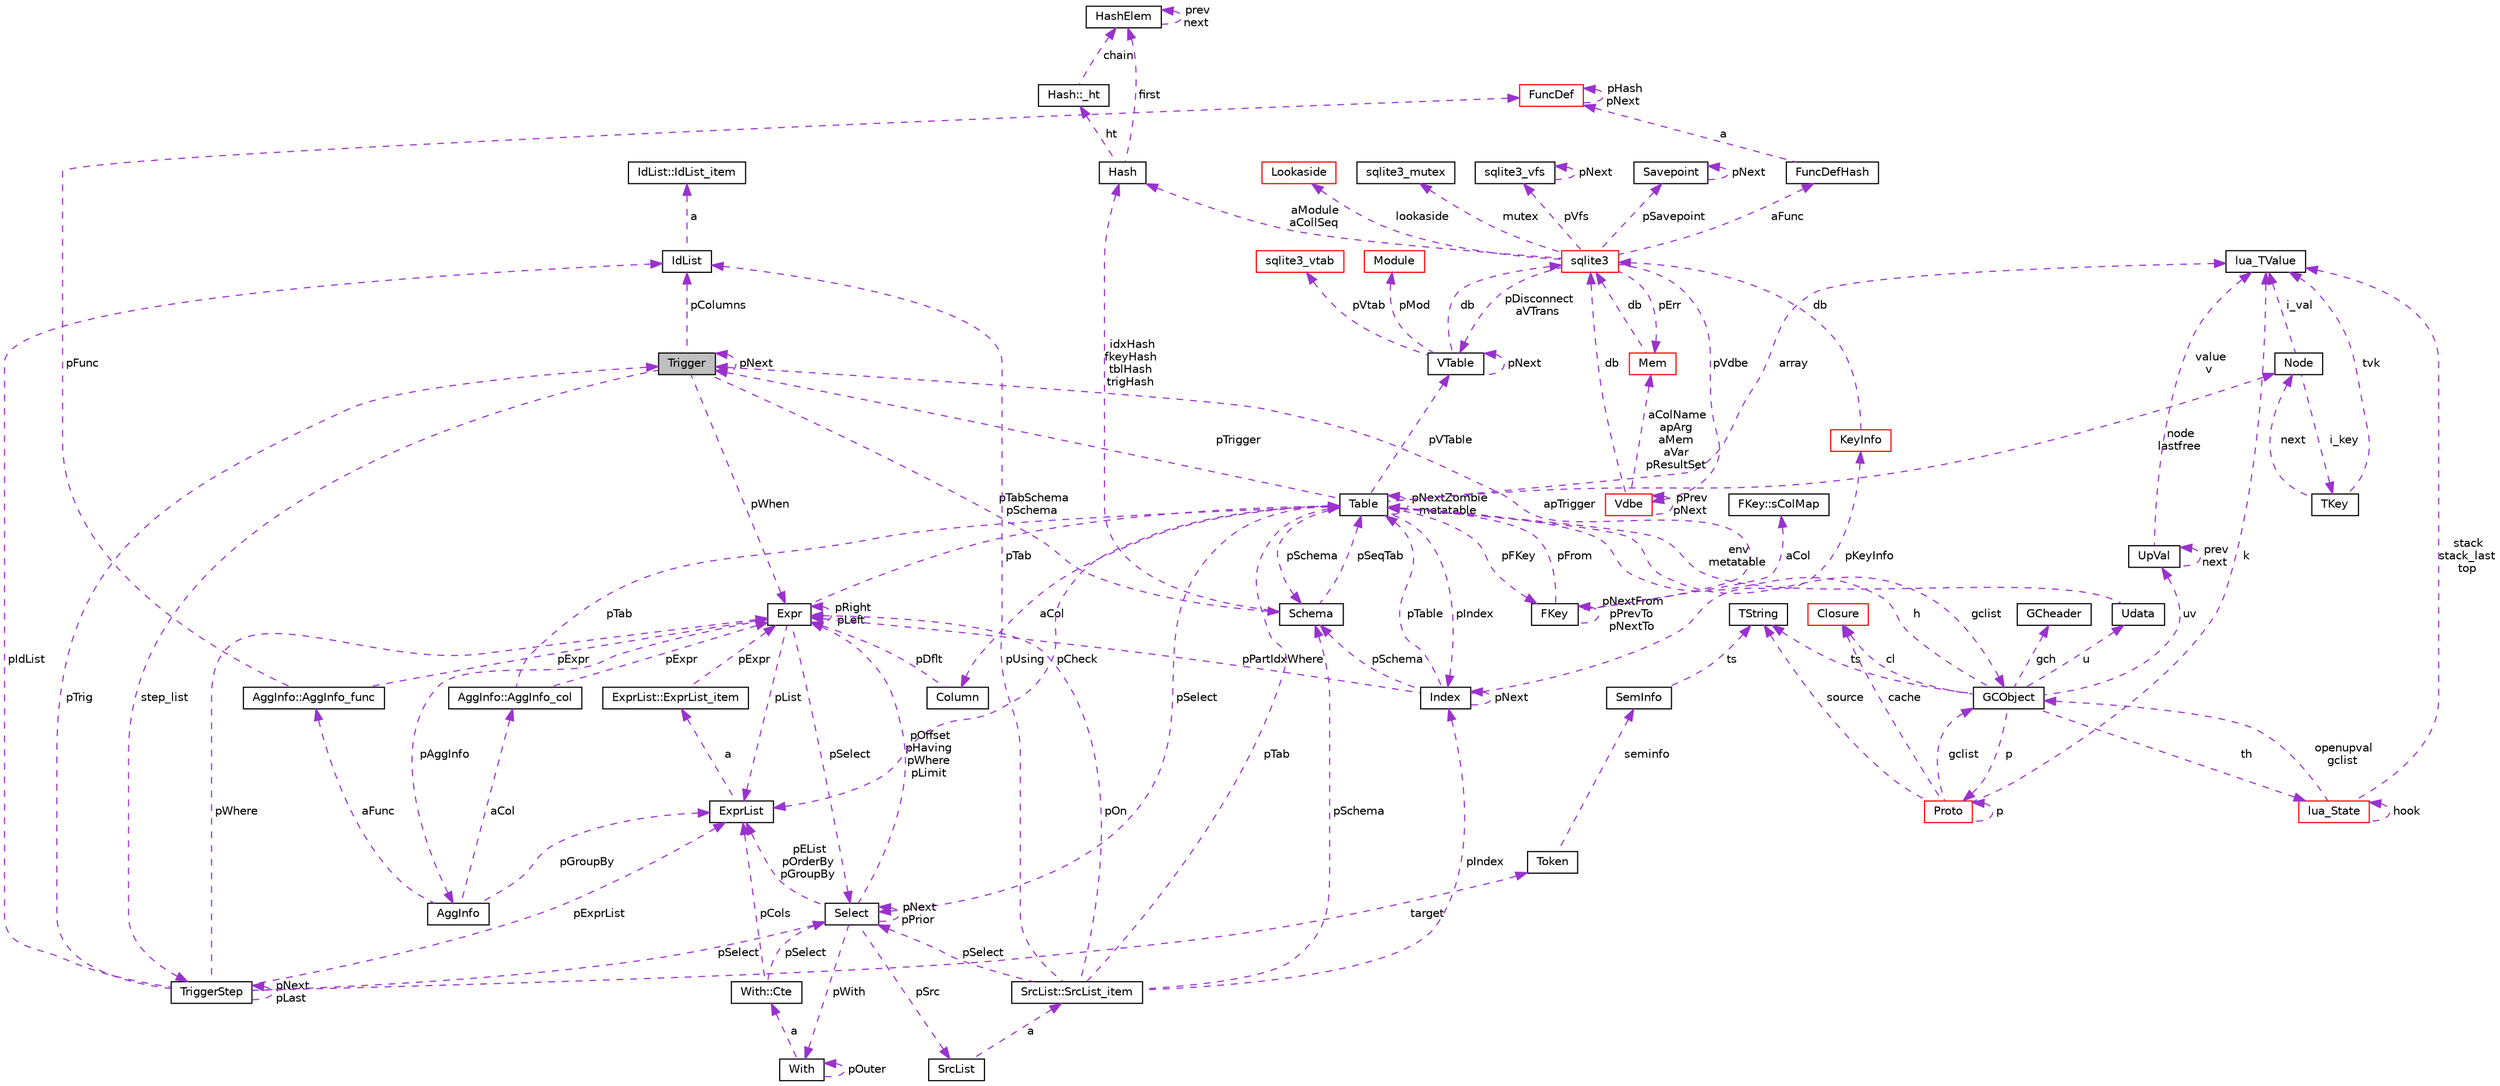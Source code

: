 digraph "Trigger"
{
  edge [fontname="Helvetica",fontsize="10",labelfontname="Helvetica",labelfontsize="10"];
  node [fontname="Helvetica",fontsize="10",shape=record];
  Node1 [label="Trigger",height=0.2,width=0.4,color="black", fillcolor="grey75", style="filled", fontcolor="black"];
  Node2 -> Node1 [dir="back",color="darkorchid3",fontsize="10",style="dashed",label=" step_list" ,fontname="Helvetica"];
  Node2 [label="TriggerStep",height=0.2,width=0.4,color="black", fillcolor="white", style="filled",URL="$struct_trigger_step.html"];
  Node2 -> Node2 [dir="back",color="darkorchid3",fontsize="10",style="dashed",label=" pNext\npLast" ,fontname="Helvetica"];
  Node3 -> Node2 [dir="back",color="darkorchid3",fontsize="10",style="dashed",label=" pWhere" ,fontname="Helvetica"];
  Node3 [label="Expr",height=0.2,width=0.4,color="black", fillcolor="white", style="filled",URL="$struct_expr.html"];
  Node4 -> Node3 [dir="back",color="darkorchid3",fontsize="10",style="dashed",label=" pAggInfo" ,fontname="Helvetica"];
  Node4 [label="AggInfo",height=0.2,width=0.4,color="black", fillcolor="white", style="filled",URL="$struct_agg_info.html"];
  Node5 -> Node4 [dir="back",color="darkorchid3",fontsize="10",style="dashed",label=" aCol" ,fontname="Helvetica"];
  Node5 [label="AggInfo::AggInfo_col",height=0.2,width=0.4,color="black", fillcolor="white", style="filled",URL="$struct_agg_info_1_1_agg_info__col.html"];
  Node3 -> Node5 [dir="back",color="darkorchid3",fontsize="10",style="dashed",label=" pExpr" ,fontname="Helvetica"];
  Node6 -> Node5 [dir="back",color="darkorchid3",fontsize="10",style="dashed",label=" pTab" ,fontname="Helvetica"];
  Node6 [label="Table",height=0.2,width=0.4,color="black", fillcolor="white", style="filled",URL="$struct_table.html"];
  Node7 -> Node6 [dir="back",color="darkorchid3",fontsize="10",style="dashed",label=" node\nlastfree" ,fontname="Helvetica"];
  Node7 [label="Node",height=0.2,width=0.4,color="black", fillcolor="white", style="filled",URL="$struct_node.html"];
  Node8 -> Node7 [dir="back",color="darkorchid3",fontsize="10",style="dashed",label=" i_val" ,fontname="Helvetica"];
  Node8 [label="lua_TValue",height=0.2,width=0.4,color="black", fillcolor="white", style="filled",URL="$structlua___t_value.html"];
  Node9 -> Node7 [dir="back",color="darkorchid3",fontsize="10",style="dashed",label=" i_key" ,fontname="Helvetica"];
  Node9 [label="TKey",height=0.2,width=0.4,color="black", fillcolor="white", style="filled",URL="$union_t_key.html"];
  Node7 -> Node9 [dir="back",color="darkorchid3",fontsize="10",style="dashed",label=" next" ,fontname="Helvetica"];
  Node8 -> Node9 [dir="back",color="darkorchid3",fontsize="10",style="dashed",label=" tvk" ,fontname="Helvetica"];
  Node10 -> Node6 [dir="back",color="darkorchid3",fontsize="10",style="dashed",label=" pSchema" ,fontname="Helvetica"];
  Node10 [label="Schema",height=0.2,width=0.4,color="black", fillcolor="white", style="filled",URL="$struct_schema.html"];
  Node6 -> Node10 [dir="back",color="darkorchid3",fontsize="10",style="dashed",label=" pSeqTab" ,fontname="Helvetica"];
  Node11 -> Node10 [dir="back",color="darkorchid3",fontsize="10",style="dashed",label=" idxHash\nfkeyHash\ntblHash\ntrigHash" ,fontname="Helvetica"];
  Node11 [label="Hash",height=0.2,width=0.4,color="black", fillcolor="white", style="filled",URL="$struct_hash.html"];
  Node12 -> Node11 [dir="back",color="darkorchid3",fontsize="10",style="dashed",label=" ht" ,fontname="Helvetica"];
  Node12 [label="Hash::_ht",height=0.2,width=0.4,color="black", fillcolor="white", style="filled",URL="$struct_hash_1_1__ht.html"];
  Node13 -> Node12 [dir="back",color="darkorchid3",fontsize="10",style="dashed",label=" chain" ,fontname="Helvetica"];
  Node13 [label="HashElem",height=0.2,width=0.4,color="black", fillcolor="white", style="filled",URL="$struct_hash_elem.html"];
  Node13 -> Node13 [dir="back",color="darkorchid3",fontsize="10",style="dashed",label=" prev\nnext" ,fontname="Helvetica"];
  Node13 -> Node11 [dir="back",color="darkorchid3",fontsize="10",style="dashed",label=" first" ,fontname="Helvetica"];
  Node8 -> Node6 [dir="back",color="darkorchid3",fontsize="10",style="dashed",label=" array" ,fontname="Helvetica"];
  Node14 -> Node6 [dir="back",color="darkorchid3",fontsize="10",style="dashed",label=" aCol" ,fontname="Helvetica"];
  Node14 [label="Column",height=0.2,width=0.4,color="black", fillcolor="white", style="filled",URL="$struct_column.html"];
  Node3 -> Node14 [dir="back",color="darkorchid3",fontsize="10",style="dashed",label=" pDflt" ,fontname="Helvetica"];
  Node15 -> Node6 [dir="back",color="darkorchid3",fontsize="10",style="dashed",label=" pFKey" ,fontname="Helvetica"];
  Node15 [label="FKey",height=0.2,width=0.4,color="black", fillcolor="white", style="filled",URL="$struct_f_key.html"];
  Node16 -> Node15 [dir="back",color="darkorchid3",fontsize="10",style="dashed",label=" aCol" ,fontname="Helvetica"];
  Node16 [label="FKey::sColMap",height=0.2,width=0.4,color="black", fillcolor="white", style="filled",URL="$struct_f_key_1_1s_col_map.html"];
  Node15 -> Node15 [dir="back",color="darkorchid3",fontsize="10",style="dashed",label=" pNextFrom\npPrevTo\npNextTo" ,fontname="Helvetica"];
  Node6 -> Node15 [dir="back",color="darkorchid3",fontsize="10",style="dashed",label=" pFrom" ,fontname="Helvetica"];
  Node1 -> Node15 [dir="back",color="darkorchid3",fontsize="10",style="dashed",label=" apTrigger" ,fontname="Helvetica"];
  Node17 -> Node6 [dir="back",color="darkorchid3",fontsize="10",style="dashed",label=" pVTable" ,fontname="Helvetica"];
  Node17 [label="VTable",height=0.2,width=0.4,color="black", fillcolor="white", style="filled",URL="$struct_v_table.html"];
  Node18 -> Node17 [dir="back",color="darkorchid3",fontsize="10",style="dashed",label=" db" ,fontname="Helvetica"];
  Node18 [label="sqlite3",height=0.2,width=0.4,color="red", fillcolor="white", style="filled",URL="$structsqlite3.html"];
  Node19 -> Node18 [dir="back",color="darkorchid3",fontsize="10",style="dashed",label=" pErr" ,fontname="Helvetica"];
  Node19 [label="Mem",height=0.2,width=0.4,color="red", fillcolor="white", style="filled",URL="$struct_mem.html"];
  Node18 -> Node19 [dir="back",color="darkorchid3",fontsize="10",style="dashed",label=" db" ,fontname="Helvetica"];
  Node20 -> Node18 [dir="back",color="darkorchid3",fontsize="10",style="dashed",label=" pVdbe" ,fontname="Helvetica"];
  Node20 [label="Vdbe",height=0.2,width=0.4,color="red", fillcolor="white", style="filled",URL="$struct_vdbe.html"];
  Node20 -> Node20 [dir="back",color="darkorchid3",fontsize="10",style="dashed",label=" pPrev\npNext" ,fontname="Helvetica"];
  Node19 -> Node20 [dir="back",color="darkorchid3",fontsize="10",style="dashed",label=" aColName\napArg\naMem\naVar\npResultSet" ,fontname="Helvetica"];
  Node18 -> Node20 [dir="back",color="darkorchid3",fontsize="10",style="dashed",label=" db" ,fontname="Helvetica"];
  Node21 -> Node18 [dir="back",color="darkorchid3",fontsize="10",style="dashed",label=" pSavepoint" ,fontname="Helvetica"];
  Node21 [label="Savepoint",height=0.2,width=0.4,color="black", fillcolor="white", style="filled",URL="$struct_savepoint.html"];
  Node21 -> Node21 [dir="back",color="darkorchid3",fontsize="10",style="dashed",label=" pNext" ,fontname="Helvetica"];
  Node22 -> Node18 [dir="back",color="darkorchid3",fontsize="10",style="dashed",label=" aFunc" ,fontname="Helvetica"];
  Node22 [label="FuncDefHash",height=0.2,width=0.4,color="black", fillcolor="white", style="filled",URL="$struct_func_def_hash.html"];
  Node23 -> Node22 [dir="back",color="darkorchid3",fontsize="10",style="dashed",label=" a" ,fontname="Helvetica"];
  Node23 [label="FuncDef",height=0.2,width=0.4,color="red", fillcolor="white", style="filled",URL="$struct_func_def.html"];
  Node23 -> Node23 [dir="back",color="darkorchid3",fontsize="10",style="dashed",label=" pHash\npNext" ,fontname="Helvetica"];
  Node24 -> Node18 [dir="back",color="darkorchid3",fontsize="10",style="dashed",label=" lookaside" ,fontname="Helvetica"];
  Node24 [label="Lookaside",height=0.2,width=0.4,color="red", fillcolor="white", style="filled",URL="$struct_lookaside.html"];
  Node25 -> Node18 [dir="back",color="darkorchid3",fontsize="10",style="dashed",label=" mutex" ,fontname="Helvetica"];
  Node25 [label="sqlite3_mutex",height=0.2,width=0.4,color="black", fillcolor="white", style="filled",URL="$structsqlite3__mutex.html"];
  Node26 -> Node18 [dir="back",color="darkorchid3",fontsize="10",style="dashed",label=" pVfs" ,fontname="Helvetica"];
  Node26 [label="sqlite3_vfs",height=0.2,width=0.4,color="black", fillcolor="white", style="filled",URL="$structsqlite3__vfs.html"];
  Node26 -> Node26 [dir="back",color="darkorchid3",fontsize="10",style="dashed",label=" pNext" ,fontname="Helvetica"];
  Node17 -> Node18 [dir="back",color="darkorchid3",fontsize="10",style="dashed",label=" pDisconnect\naVTrans" ,fontname="Helvetica"];
  Node11 -> Node18 [dir="back",color="darkorchid3",fontsize="10",style="dashed",label=" aModule\naCollSeq" ,fontname="Helvetica"];
  Node17 -> Node17 [dir="back",color="darkorchid3",fontsize="10",style="dashed",label=" pNext" ,fontname="Helvetica"];
  Node27 -> Node17 [dir="back",color="darkorchid3",fontsize="10",style="dashed",label=" pMod" ,fontname="Helvetica"];
  Node27 [label="Module",height=0.2,width=0.4,color="red", fillcolor="white", style="filled",URL="$struct_module.html"];
  Node28 -> Node17 [dir="back",color="darkorchid3",fontsize="10",style="dashed",label=" pVtab" ,fontname="Helvetica"];
  Node28 [label="sqlite3_vtab",height=0.2,width=0.4,color="red", fillcolor="white", style="filled",URL="$structsqlite3__vtab.html"];
  Node6 -> Node6 [dir="back",color="darkorchid3",fontsize="10",style="dashed",label=" pNextZombie\nmetatable" ,fontname="Helvetica"];
  Node1 -> Node6 [dir="back",color="darkorchid3",fontsize="10",style="dashed",label=" pTrigger" ,fontname="Helvetica"];
  Node29 -> Node6 [dir="back",color="darkorchid3",fontsize="10",style="dashed",label=" pSelect" ,fontname="Helvetica"];
  Node29 [label="Select",height=0.2,width=0.4,color="black", fillcolor="white", style="filled",URL="$struct_select.html"];
  Node3 -> Node29 [dir="back",color="darkorchid3",fontsize="10",style="dashed",label=" pOffset\npHaving\npWhere\npLimit" ,fontname="Helvetica"];
  Node30 -> Node29 [dir="back",color="darkorchid3",fontsize="10",style="dashed",label=" pWith" ,fontname="Helvetica"];
  Node30 [label="With",height=0.2,width=0.4,color="black", fillcolor="white", style="filled",URL="$struct_with.html"];
  Node31 -> Node30 [dir="back",color="darkorchid3",fontsize="10",style="dashed",label=" a" ,fontname="Helvetica"];
  Node31 [label="With::Cte",height=0.2,width=0.4,color="black", fillcolor="white", style="filled",URL="$struct_with_1_1_cte.html"];
  Node29 -> Node31 [dir="back",color="darkorchid3",fontsize="10",style="dashed",label=" pSelect" ,fontname="Helvetica"];
  Node32 -> Node31 [dir="back",color="darkorchid3",fontsize="10",style="dashed",label=" pCols" ,fontname="Helvetica"];
  Node32 [label="ExprList",height=0.2,width=0.4,color="black", fillcolor="white", style="filled",URL="$struct_expr_list.html"];
  Node33 -> Node32 [dir="back",color="darkorchid3",fontsize="10",style="dashed",label=" a" ,fontname="Helvetica"];
  Node33 [label="ExprList::ExprList_item",height=0.2,width=0.4,color="black", fillcolor="white", style="filled",URL="$struct_expr_list_1_1_expr_list__item.html"];
  Node3 -> Node33 [dir="back",color="darkorchid3",fontsize="10",style="dashed",label=" pExpr" ,fontname="Helvetica"];
  Node30 -> Node30 [dir="back",color="darkorchid3",fontsize="10",style="dashed",label=" pOuter" ,fontname="Helvetica"];
  Node29 -> Node29 [dir="back",color="darkorchid3",fontsize="10",style="dashed",label=" pNext\npPrior" ,fontname="Helvetica"];
  Node34 -> Node29 [dir="back",color="darkorchid3",fontsize="10",style="dashed",label=" pSrc" ,fontname="Helvetica"];
  Node34 [label="SrcList",height=0.2,width=0.4,color="black", fillcolor="white", style="filled",URL="$struct_src_list.html"];
  Node35 -> Node34 [dir="back",color="darkorchid3",fontsize="10",style="dashed",label=" a" ,fontname="Helvetica"];
  Node35 [label="SrcList::SrcList_item",height=0.2,width=0.4,color="black", fillcolor="white", style="filled",URL="$struct_src_list_1_1_src_list__item.html"];
  Node10 -> Node35 [dir="back",color="darkorchid3",fontsize="10",style="dashed",label=" pSchema" ,fontname="Helvetica"];
  Node3 -> Node35 [dir="back",color="darkorchid3",fontsize="10",style="dashed",label=" pOn" ,fontname="Helvetica"];
  Node36 -> Node35 [dir="back",color="darkorchid3",fontsize="10",style="dashed",label=" pUsing" ,fontname="Helvetica"];
  Node36 [label="IdList",height=0.2,width=0.4,color="black", fillcolor="white", style="filled",URL="$struct_id_list.html"];
  Node37 -> Node36 [dir="back",color="darkorchid3",fontsize="10",style="dashed",label=" a" ,fontname="Helvetica"];
  Node37 [label="IdList::IdList_item",height=0.2,width=0.4,color="black", fillcolor="white", style="filled",URL="$struct_id_list_1_1_id_list__item.html"];
  Node6 -> Node35 [dir="back",color="darkorchid3",fontsize="10",style="dashed",label=" pTab" ,fontname="Helvetica"];
  Node29 -> Node35 [dir="back",color="darkorchid3",fontsize="10",style="dashed",label=" pSelect" ,fontname="Helvetica"];
  Node38 -> Node35 [dir="back",color="darkorchid3",fontsize="10",style="dashed",label=" pIndex" ,fontname="Helvetica"];
  Node38 [label="Index",height=0.2,width=0.4,color="black", fillcolor="white", style="filled",URL="$struct_index.html"];
  Node10 -> Node38 [dir="back",color="darkorchid3",fontsize="10",style="dashed",label=" pSchema" ,fontname="Helvetica"];
  Node3 -> Node38 [dir="back",color="darkorchid3",fontsize="10",style="dashed",label=" pPartIdxWhere" ,fontname="Helvetica"];
  Node6 -> Node38 [dir="back",color="darkorchid3",fontsize="10",style="dashed",label=" pTable" ,fontname="Helvetica"];
  Node39 -> Node38 [dir="back",color="darkorchid3",fontsize="10",style="dashed",label=" pKeyInfo" ,fontname="Helvetica"];
  Node39 [label="KeyInfo",height=0.2,width=0.4,color="red", fillcolor="white", style="filled",URL="$struct_key_info.html"];
  Node18 -> Node39 [dir="back",color="darkorchid3",fontsize="10",style="dashed",label=" db" ,fontname="Helvetica"];
  Node38 -> Node38 [dir="back",color="darkorchid3",fontsize="10",style="dashed",label=" pNext" ,fontname="Helvetica"];
  Node32 -> Node29 [dir="back",color="darkorchid3",fontsize="10",style="dashed",label=" pEList\npOrderBy\npGroupBy" ,fontname="Helvetica"];
  Node40 -> Node6 [dir="back",color="darkorchid3",fontsize="10",style="dashed",label=" gclist" ,fontname="Helvetica"];
  Node40 [label="GCObject",height=0.2,width=0.4,color="black", fillcolor="white", style="filled",URL="$union_g_c_object.html"];
  Node41 -> Node40 [dir="back",color="darkorchid3",fontsize="10",style="dashed",label=" uv" ,fontname="Helvetica"];
  Node41 [label="UpVal",height=0.2,width=0.4,color="black", fillcolor="white", style="filled",URL="$struct_up_val.html"];
  Node41 -> Node41 [dir="back",color="darkorchid3",fontsize="10",style="dashed",label=" prev\nnext" ,fontname="Helvetica"];
  Node8 -> Node41 [dir="back",color="darkorchid3",fontsize="10",style="dashed",label=" value\nv" ,fontname="Helvetica"];
  Node42 -> Node40 [dir="back",color="darkorchid3",fontsize="10",style="dashed",label=" p" ,fontname="Helvetica"];
  Node42 [label="Proto",height=0.2,width=0.4,color="red", fillcolor="white", style="filled",URL="$struct_proto.html"];
  Node8 -> Node42 [dir="back",color="darkorchid3",fontsize="10",style="dashed",label=" k" ,fontname="Helvetica"];
  Node42 -> Node42 [dir="back",color="darkorchid3",fontsize="10",style="dashed",label=" p" ,fontname="Helvetica"];
  Node43 -> Node42 [dir="back",color="darkorchid3",fontsize="10",style="dashed",label=" source" ,fontname="Helvetica"];
  Node43 [label="TString",height=0.2,width=0.4,color="black", fillcolor="white", style="filled",URL="$union_t_string.html"];
  Node44 -> Node42 [dir="back",color="darkorchid3",fontsize="10",style="dashed",label=" cache" ,fontname="Helvetica"];
  Node44 [label="Closure",height=0.2,width=0.4,color="red", fillcolor="white", style="filled",URL="$union_closure.html"];
  Node40 -> Node42 [dir="back",color="darkorchid3",fontsize="10",style="dashed",label=" gclist" ,fontname="Helvetica"];
  Node43 -> Node40 [dir="back",color="darkorchid3",fontsize="10",style="dashed",label=" ts" ,fontname="Helvetica"];
  Node44 -> Node40 [dir="back",color="darkorchid3",fontsize="10",style="dashed",label=" cl" ,fontname="Helvetica"];
  Node45 -> Node40 [dir="back",color="darkorchid3",fontsize="10",style="dashed",label=" gch" ,fontname="Helvetica"];
  Node45 [label="GCheader",height=0.2,width=0.4,color="black", fillcolor="white", style="filled",URL="$struct_g_cheader.html"];
  Node6 -> Node40 [dir="back",color="darkorchid3",fontsize="10",style="dashed",label=" h" ,fontname="Helvetica"];
  Node46 -> Node40 [dir="back",color="darkorchid3",fontsize="10",style="dashed",label=" u" ,fontname="Helvetica"];
  Node46 [label="Udata",height=0.2,width=0.4,color="black", fillcolor="white", style="filled",URL="$union_udata.html"];
  Node6 -> Node46 [dir="back",color="darkorchid3",fontsize="10",style="dashed",label=" env\nmetatable" ,fontname="Helvetica"];
  Node47 -> Node40 [dir="back",color="darkorchid3",fontsize="10",style="dashed",label=" th" ,fontname="Helvetica"];
  Node47 [label="lua_State",height=0.2,width=0.4,color="red", fillcolor="white", style="filled",URL="$structlua___state.html"];
  Node8 -> Node47 [dir="back",color="darkorchid3",fontsize="10",style="dashed",label=" stack\nstack_last\ntop" ,fontname="Helvetica"];
  Node40 -> Node47 [dir="back",color="darkorchid3",fontsize="10",style="dashed",label=" openupval\ngclist" ,fontname="Helvetica"];
  Node47 -> Node47 [dir="back",color="darkorchid3",fontsize="10",style="dashed",label=" hook" ,fontname="Helvetica"];
  Node32 -> Node6 [dir="back",color="darkorchid3",fontsize="10",style="dashed",label=" pCheck" ,fontname="Helvetica"];
  Node38 -> Node6 [dir="back",color="darkorchid3",fontsize="10",style="dashed",label=" pIndex" ,fontname="Helvetica"];
  Node48 -> Node4 [dir="back",color="darkorchid3",fontsize="10",style="dashed",label=" aFunc" ,fontname="Helvetica"];
  Node48 [label="AggInfo::AggInfo_func",height=0.2,width=0.4,color="black", fillcolor="white", style="filled",URL="$struct_agg_info_1_1_agg_info__func.html"];
  Node3 -> Node48 [dir="back",color="darkorchid3",fontsize="10",style="dashed",label=" pExpr" ,fontname="Helvetica"];
  Node23 -> Node48 [dir="back",color="darkorchid3",fontsize="10",style="dashed",label=" pFunc" ,fontname="Helvetica"];
  Node32 -> Node4 [dir="back",color="darkorchid3",fontsize="10",style="dashed",label=" pGroupBy" ,fontname="Helvetica"];
  Node3 -> Node3 [dir="back",color="darkorchid3",fontsize="10",style="dashed",label=" pRight\npLeft" ,fontname="Helvetica"];
  Node6 -> Node3 [dir="back",color="darkorchid3",fontsize="10",style="dashed",label=" pTab" ,fontname="Helvetica"];
  Node29 -> Node3 [dir="back",color="darkorchid3",fontsize="10",style="dashed",label=" pSelect" ,fontname="Helvetica"];
  Node32 -> Node3 [dir="back",color="darkorchid3",fontsize="10",style="dashed",label=" pList" ,fontname="Helvetica"];
  Node49 -> Node2 [dir="back",color="darkorchid3",fontsize="10",style="dashed",label=" target" ,fontname="Helvetica"];
  Node49 [label="Token",height=0.2,width=0.4,color="black", fillcolor="white", style="filled",URL="$struct_token.html"];
  Node50 -> Node49 [dir="back",color="darkorchid3",fontsize="10",style="dashed",label=" seminfo" ,fontname="Helvetica"];
  Node50 [label="SemInfo",height=0.2,width=0.4,color="black", fillcolor="white", style="filled",URL="$union_sem_info.html"];
  Node43 -> Node50 [dir="back",color="darkorchid3",fontsize="10",style="dashed",label=" ts" ,fontname="Helvetica"];
  Node36 -> Node2 [dir="back",color="darkorchid3",fontsize="10",style="dashed",label=" pIdList" ,fontname="Helvetica"];
  Node29 -> Node2 [dir="back",color="darkorchid3",fontsize="10",style="dashed",label=" pSelect" ,fontname="Helvetica"];
  Node1 -> Node2 [dir="back",color="darkorchid3",fontsize="10",style="dashed",label=" pTrig" ,fontname="Helvetica"];
  Node32 -> Node2 [dir="back",color="darkorchid3",fontsize="10",style="dashed",label=" pExprList" ,fontname="Helvetica"];
  Node10 -> Node1 [dir="back",color="darkorchid3",fontsize="10",style="dashed",label=" pTabSchema\npSchema" ,fontname="Helvetica"];
  Node3 -> Node1 [dir="back",color="darkorchid3",fontsize="10",style="dashed",label=" pWhen" ,fontname="Helvetica"];
  Node36 -> Node1 [dir="back",color="darkorchid3",fontsize="10",style="dashed",label=" pColumns" ,fontname="Helvetica"];
  Node1 -> Node1 [dir="back",color="darkorchid3",fontsize="10",style="dashed",label=" pNext" ,fontname="Helvetica"];
}
